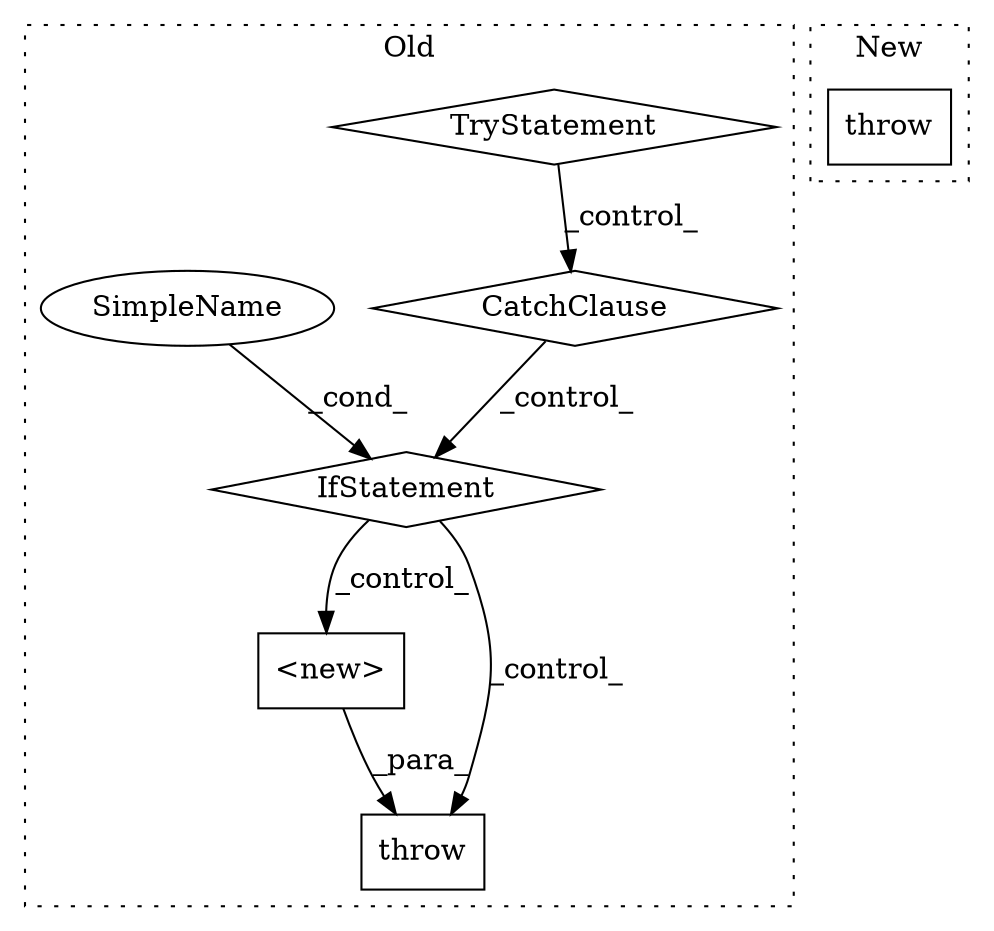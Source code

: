 digraph G {
subgraph cluster0 {
1 [label="<new>" a="14" s="1514" l="17" shape="box"];
3 [label="throw" a="53" s="1508" l="6" shape="box"];
4 [label="CatchClause" a="12" s="1132,1195" l="11,2" shape="diamond"];
5 [label="TryStatement" a="54" s="1077" l="4" shape="diamond"];
6 [label="IfStatement" a="25" s="1430,1452" l="4,2" shape="diamond"];
7 [label="SimpleName" a="42" s="" l="" shape="ellipse"];
label = "Old";
style="dotted";
}
subgraph cluster1 {
2 [label="throw" a="53" s="946" l="6" shape="box"];
label = "New";
style="dotted";
}
1 -> 3 [label="_para_"];
4 -> 6 [label="_control_"];
5 -> 4 [label="_control_"];
6 -> 1 [label="_control_"];
6 -> 3 [label="_control_"];
7 -> 6 [label="_cond_"];
}